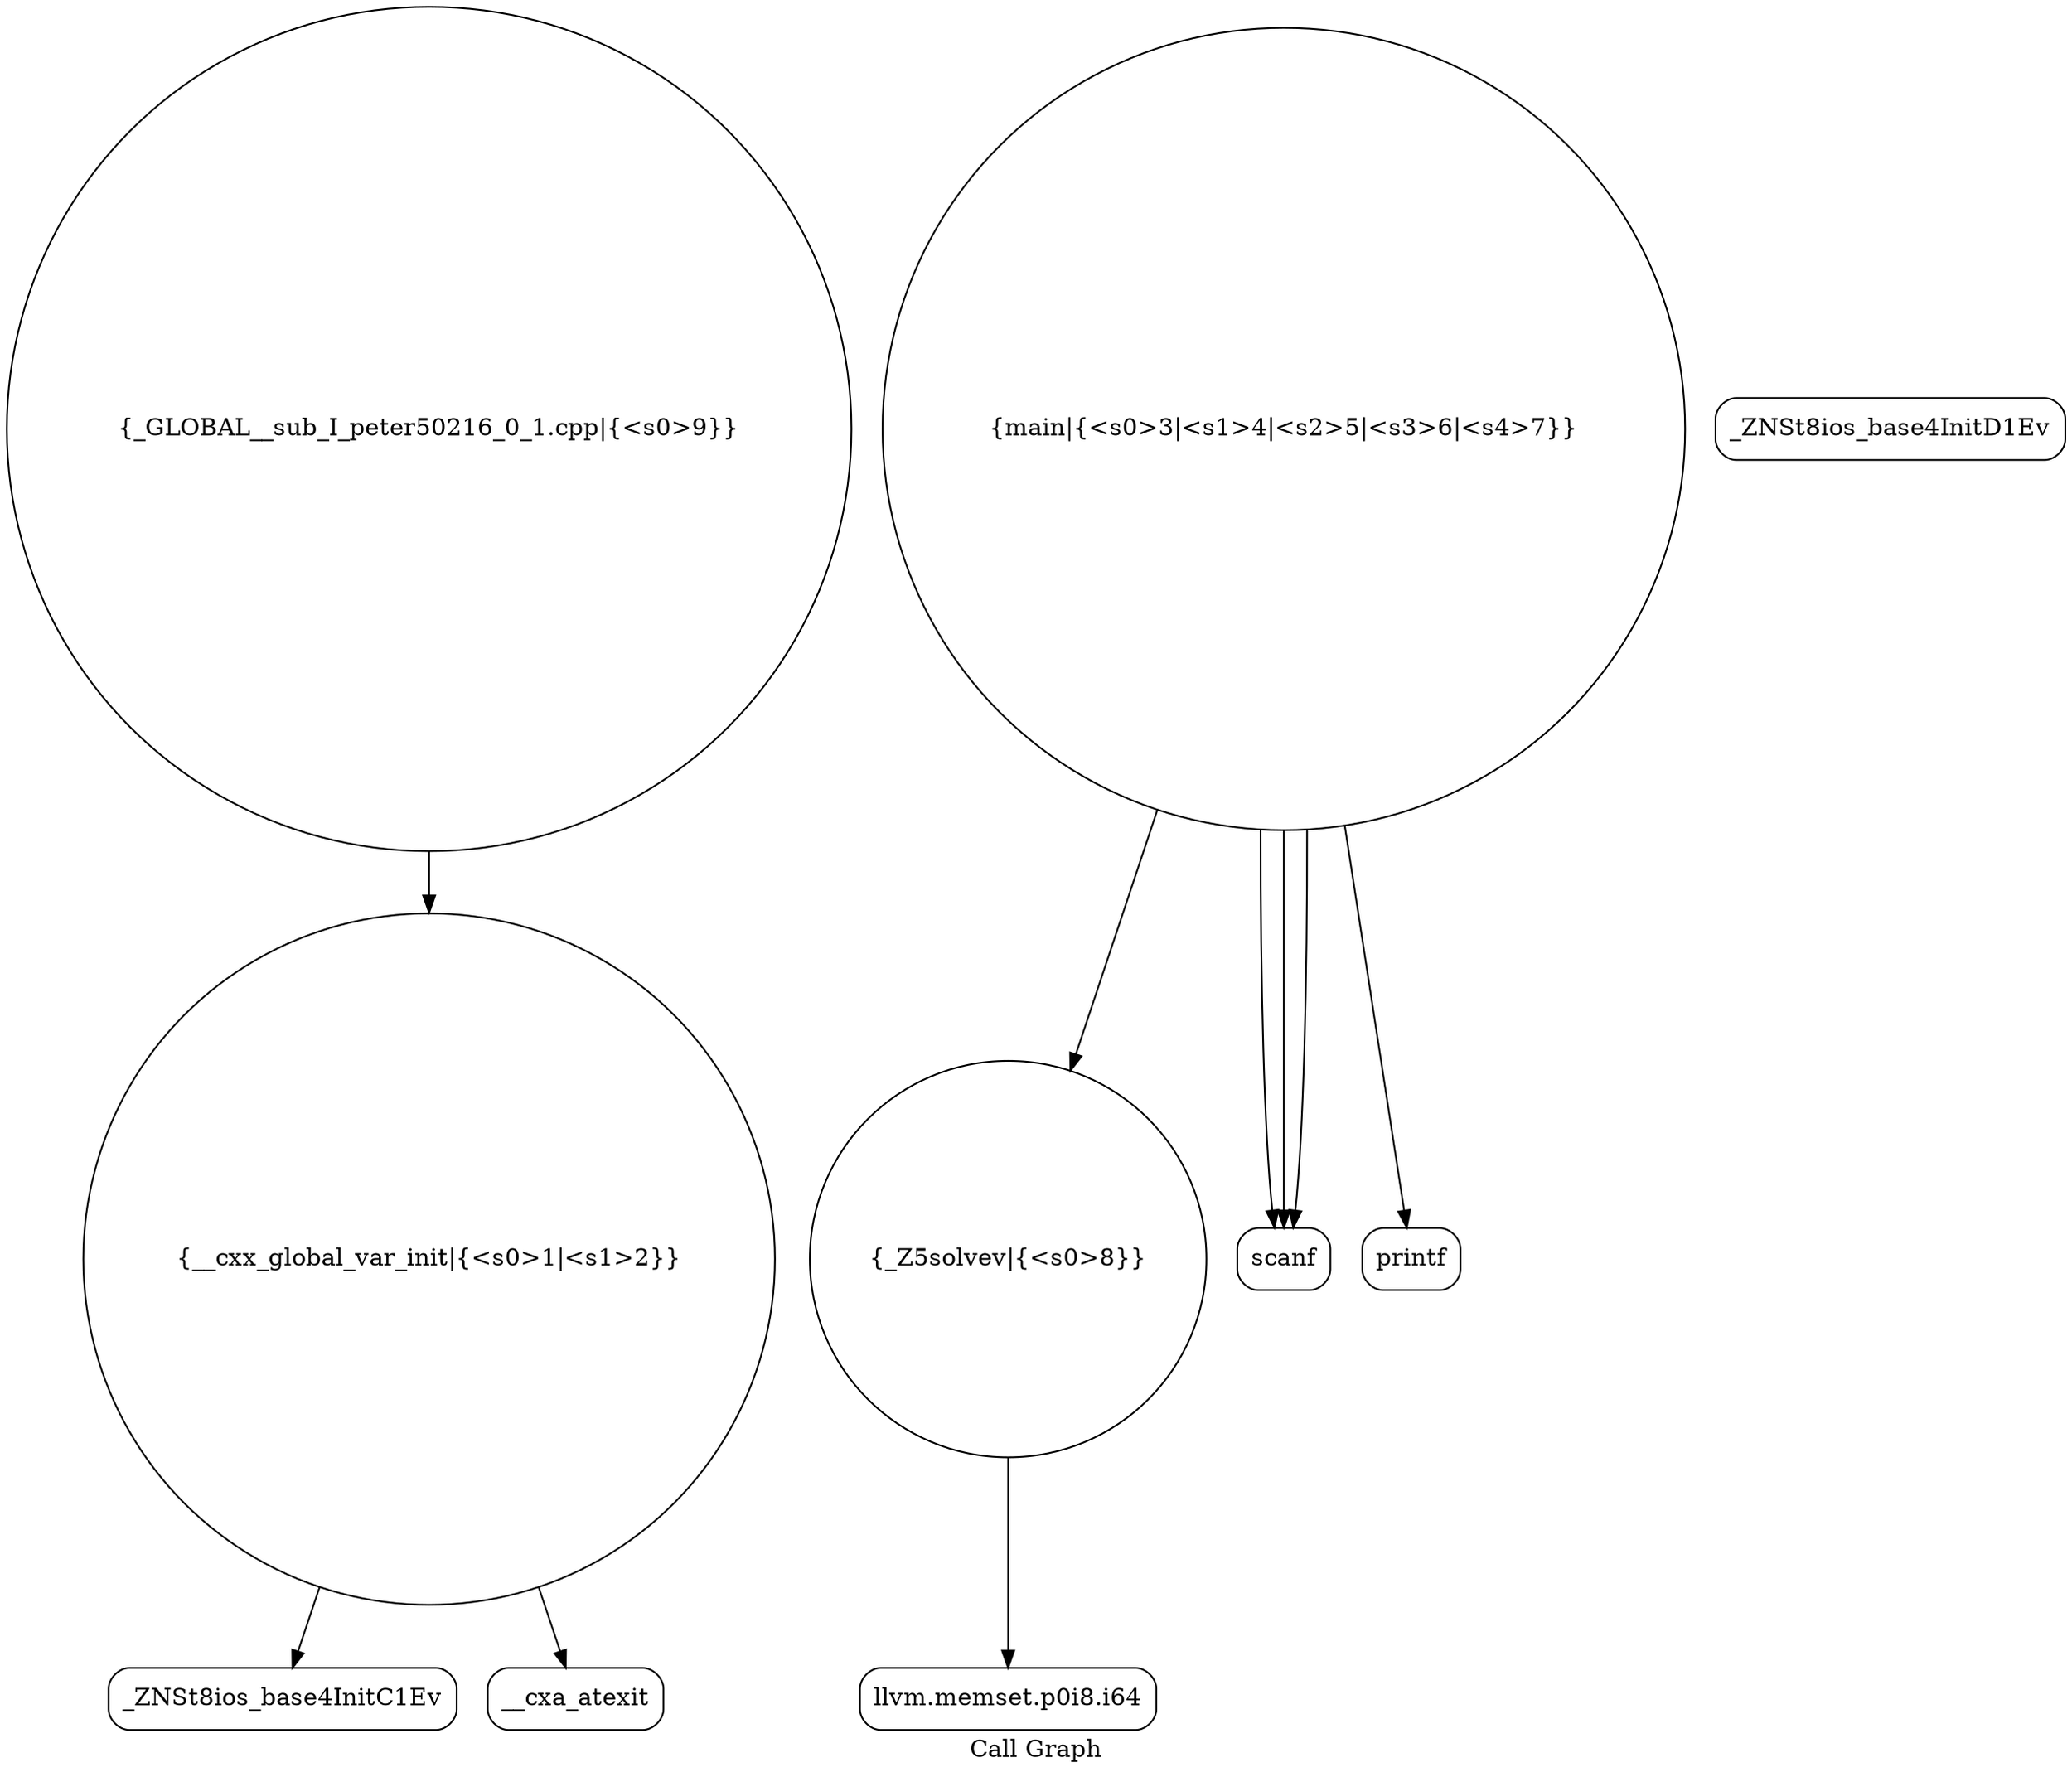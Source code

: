 digraph "Call Graph" {
	label="Call Graph";

	Node0x55ee7a30cbe0 [shape=record,shape=circle,label="{__cxx_global_var_init|{<s0>1|<s1>2}}"];
	Node0x55ee7a30cbe0:s0 -> Node0x55ee7a30d070[color=black];
	Node0x55ee7a30cbe0:s1 -> Node0x55ee7a30d170[color=black];
	Node0x55ee7a30d370 [shape=record,shape=circle,label="{_Z5solvev|{<s0>8}}"];
	Node0x55ee7a30d370:s0 -> Node0x55ee7a30d3f0[color=black];
	Node0x55ee7a30d0f0 [shape=record,shape=Mrecord,label="{_ZNSt8ios_base4InitD1Ev}"];
	Node0x55ee7a30d470 [shape=record,shape=circle,label="{_GLOBAL__sub_I_peter50216_0_1.cpp|{<s0>9}}"];
	Node0x55ee7a30d470:s0 -> Node0x55ee7a30cbe0[color=black];
	Node0x55ee7a30d1f0 [shape=record,shape=circle,label="{main|{<s0>3|<s1>4|<s2>5|<s3>6|<s4>7}}"];
	Node0x55ee7a30d1f0:s0 -> Node0x55ee7a30d270[color=black];
	Node0x55ee7a30d1f0:s1 -> Node0x55ee7a30d270[color=black];
	Node0x55ee7a30d1f0:s2 -> Node0x55ee7a30d270[color=black];
	Node0x55ee7a30d1f0:s3 -> Node0x55ee7a30d370[color=black];
	Node0x55ee7a30d1f0:s4 -> Node0x55ee7a30d2f0[color=black];
	Node0x55ee7a30d2f0 [shape=record,shape=Mrecord,label="{printf}"];
	Node0x55ee7a30d070 [shape=record,shape=Mrecord,label="{_ZNSt8ios_base4InitC1Ev}"];
	Node0x55ee7a30d3f0 [shape=record,shape=Mrecord,label="{llvm.memset.p0i8.i64}"];
	Node0x55ee7a30d170 [shape=record,shape=Mrecord,label="{__cxa_atexit}"];
	Node0x55ee7a30d270 [shape=record,shape=Mrecord,label="{scanf}"];
}
